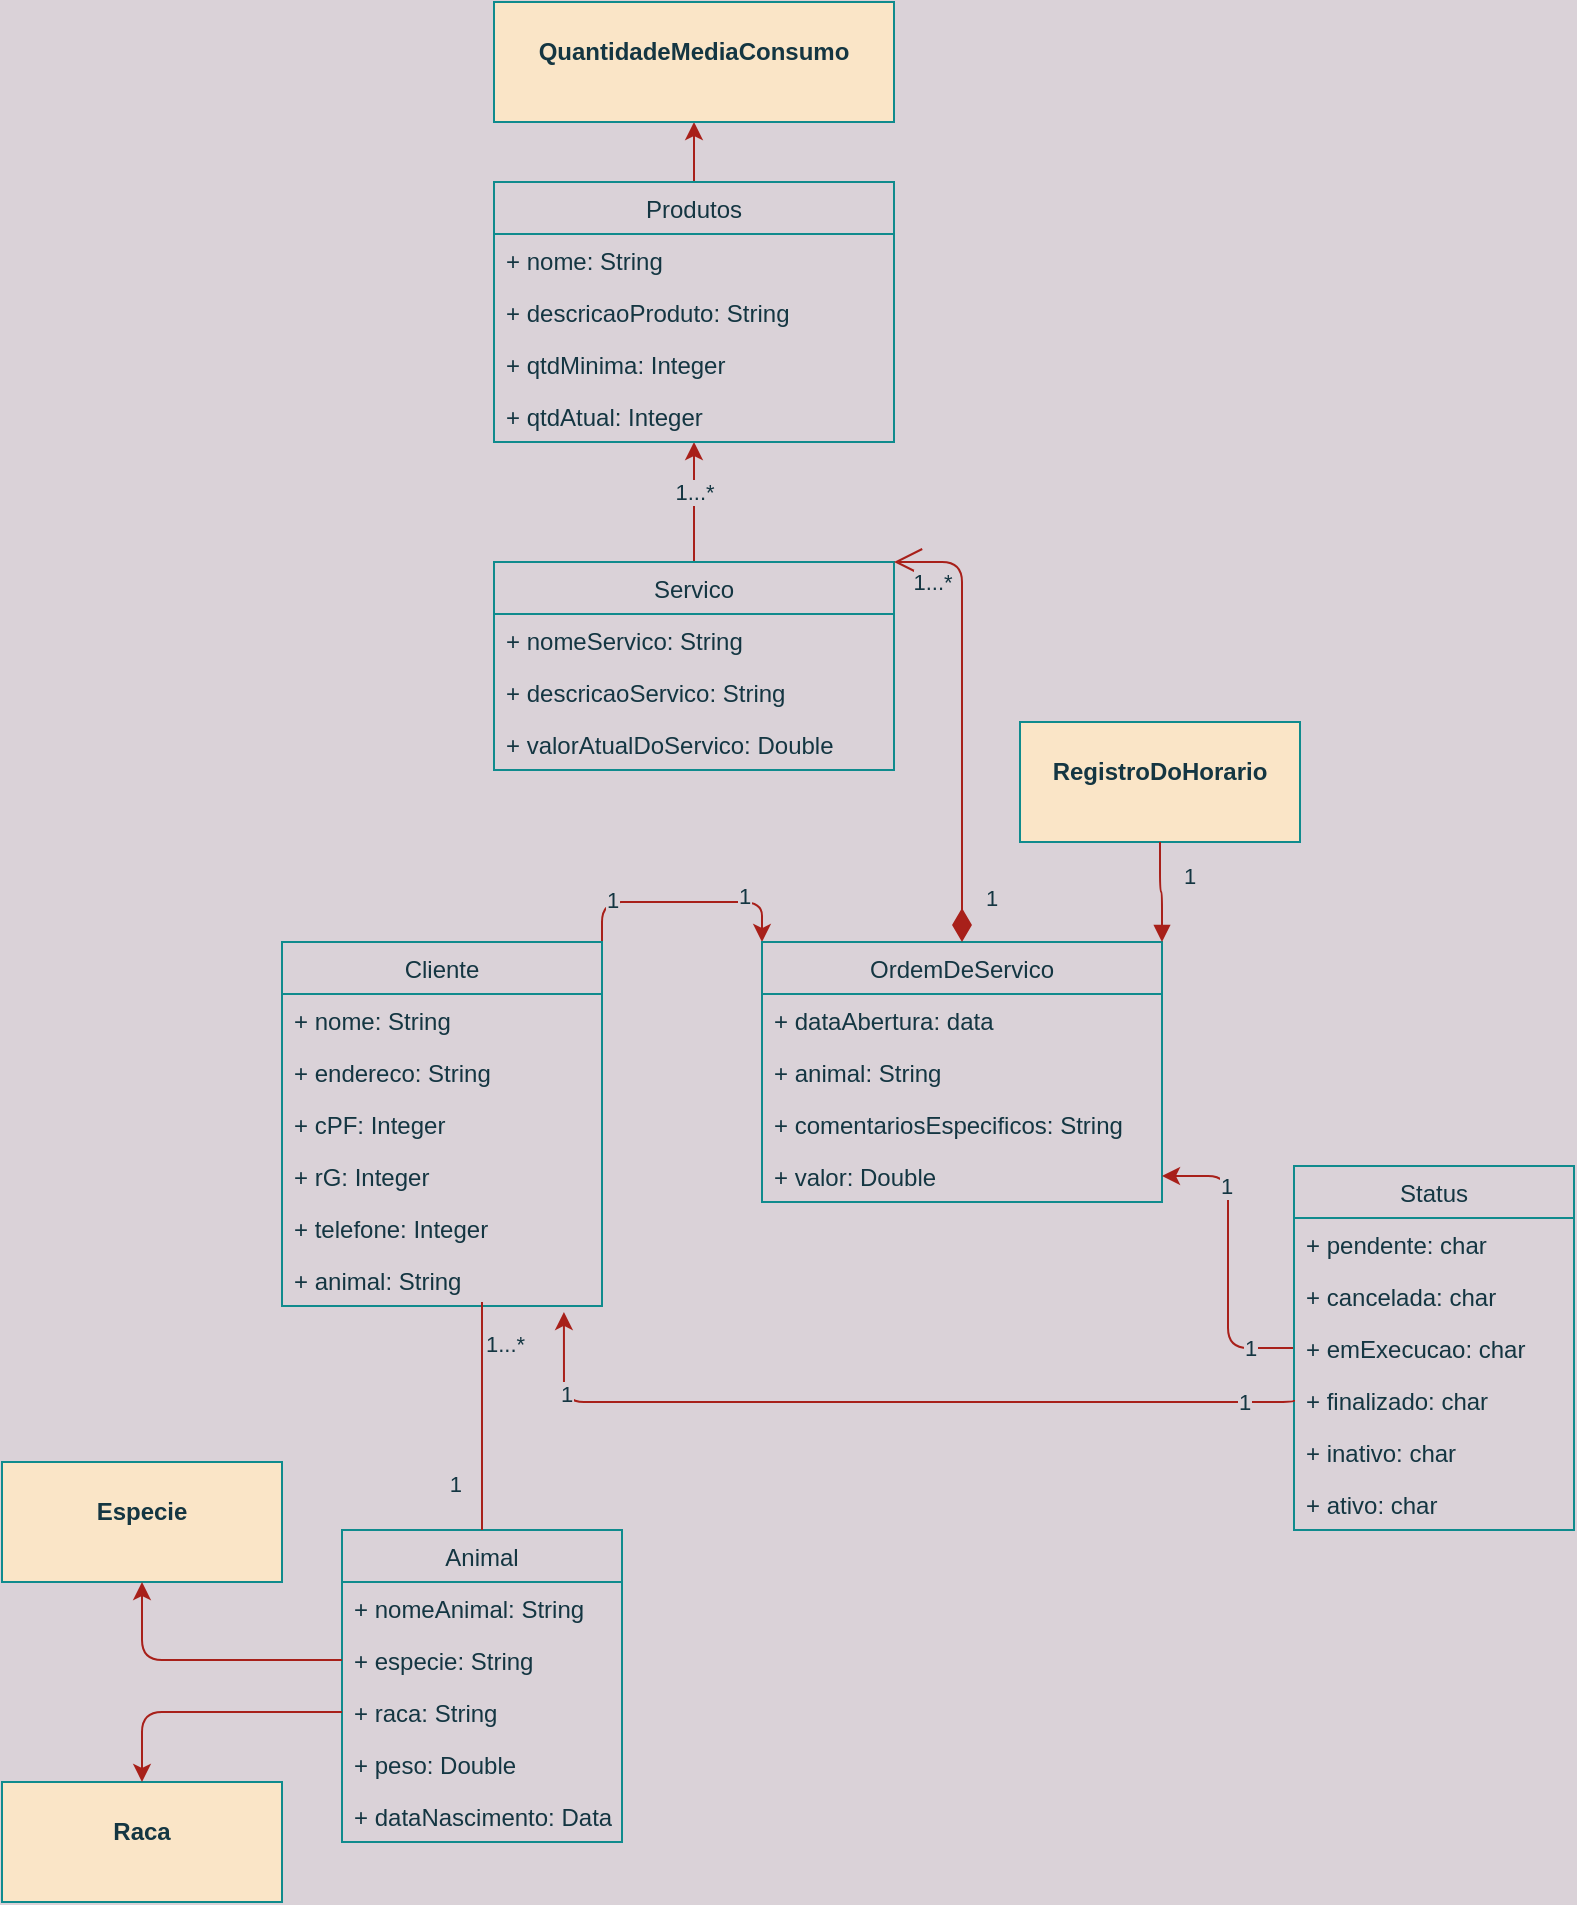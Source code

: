 <mxfile version="18.0.2" type="github">
  <diagram id="C5RBs43oDa-KdzZeNtuy" name="Page-1">
    <mxGraphModel dx="1480" dy="553" grid="1" gridSize="10" guides="1" tooltips="1" connect="1" arrows="1" fold="1" page="1" pageScale="1" pageWidth="827" pageHeight="1169" background="#DAD2D8" math="0" shadow="0">
      <root>
        <mxCell id="WIyWlLk6GJQsqaUBKTNV-0" />
        <mxCell id="WIyWlLk6GJQsqaUBKTNV-1" parent="WIyWlLk6GJQsqaUBKTNV-0" />
        <mxCell id="aK-d2TUzTkQ9TdtU_zbg-91" style="edgeStyle=orthogonalEdgeStyle;curved=0;rounded=1;sketch=0;orthogonalLoop=1;jettySize=auto;html=1;exitX=1;exitY=0;exitDx=0;exitDy=0;entryX=0;entryY=0;entryDx=0;entryDy=0;labelBackgroundColor=#DAD2D8;strokeColor=#A8201A;fontColor=#143642;" edge="1" parent="WIyWlLk6GJQsqaUBKTNV-1" source="-WMAqUKvxuHPdEfeoXhE-0" target="-WMAqUKvxuHPdEfeoXhE-9">
          <mxGeometry relative="1" as="geometry">
            <Array as="points">
              <mxPoint x="321" y="520" />
              <mxPoint x="401" y="520" />
            </Array>
          </mxGeometry>
        </mxCell>
        <mxCell id="aK-d2TUzTkQ9TdtU_zbg-92" value="1" style="edgeLabel;html=1;align=center;verticalAlign=middle;resizable=0;points=[];labelBackgroundColor=#DAD2D8;fontColor=#143642;" vertex="1" connectable="0" parent="aK-d2TUzTkQ9TdtU_zbg-91">
          <mxGeometry x="-0.583" y="1" relative="1" as="geometry">
            <mxPoint as="offset" />
          </mxGeometry>
        </mxCell>
        <mxCell id="aK-d2TUzTkQ9TdtU_zbg-93" value="1" style="edgeLabel;html=1;align=center;verticalAlign=middle;resizable=0;points=[];labelBackgroundColor=#DAD2D8;fontColor=#143642;" vertex="1" connectable="0" parent="aK-d2TUzTkQ9TdtU_zbg-91">
          <mxGeometry x="0.517" y="3" relative="1" as="geometry">
            <mxPoint as="offset" />
          </mxGeometry>
        </mxCell>
        <mxCell id="-WMAqUKvxuHPdEfeoXhE-0" value="Cliente" style="swimlane;fontStyle=0;childLayout=stackLayout;horizontal=1;startSize=26;fillColor=none;horizontalStack=0;resizeParent=1;resizeParentMax=0;resizeLast=0;collapsible=1;marginBottom=0;rounded=0;sketch=0;strokeColor=#0F8B8D;fontColor=#143642;" parent="WIyWlLk6GJQsqaUBKTNV-1" vertex="1">
          <mxGeometry x="161" y="540" width="160" height="182" as="geometry" />
        </mxCell>
        <mxCell id="-WMAqUKvxuHPdEfeoXhE-1" value="+ nome: String&#xa;" style="text;strokeColor=none;fillColor=none;align=left;verticalAlign=top;spacingLeft=4;spacingRight=4;overflow=hidden;rotatable=0;points=[[0,0.5],[1,0.5]];portConstraint=eastwest;rounded=0;sketch=0;fontColor=#143642;" parent="-WMAqUKvxuHPdEfeoXhE-0" vertex="1">
          <mxGeometry y="26" width="160" height="26" as="geometry" />
        </mxCell>
        <mxCell id="-WMAqUKvxuHPdEfeoXhE-2" value="+ endereco: String" style="text;strokeColor=none;fillColor=none;align=left;verticalAlign=top;spacingLeft=4;spacingRight=4;overflow=hidden;rotatable=0;points=[[0,0.5],[1,0.5]];portConstraint=eastwest;rounded=0;sketch=0;fontColor=#143642;" parent="-WMAqUKvxuHPdEfeoXhE-0" vertex="1">
          <mxGeometry y="52" width="160" height="26" as="geometry" />
        </mxCell>
        <mxCell id="-WMAqUKvxuHPdEfeoXhE-4" value="+ cPF: Integer" style="text;strokeColor=none;fillColor=none;align=left;verticalAlign=top;spacingLeft=4;spacingRight=4;overflow=hidden;rotatable=0;points=[[0,0.5],[1,0.5]];portConstraint=eastwest;rounded=0;sketch=0;fontColor=#143642;" parent="-WMAqUKvxuHPdEfeoXhE-0" vertex="1">
          <mxGeometry y="78" width="160" height="26" as="geometry" />
        </mxCell>
        <mxCell id="-WMAqUKvxuHPdEfeoXhE-8" value="+ rG: Integer" style="text;strokeColor=none;fillColor=none;align=left;verticalAlign=top;spacingLeft=4;spacingRight=4;overflow=hidden;rotatable=0;points=[[0,0.5],[1,0.5]];portConstraint=eastwest;rounded=0;sketch=0;fontColor=#143642;" parent="-WMAqUKvxuHPdEfeoXhE-0" vertex="1">
          <mxGeometry y="104" width="160" height="26" as="geometry" />
        </mxCell>
        <mxCell id="-WMAqUKvxuHPdEfeoXhE-6" value="+ telefone: Integer" style="text;strokeColor=none;fillColor=none;align=left;verticalAlign=top;spacingLeft=4;spacingRight=4;overflow=hidden;rotatable=0;points=[[0,0.5],[1,0.5]];portConstraint=eastwest;rounded=0;sketch=0;fontColor=#143642;" parent="-WMAqUKvxuHPdEfeoXhE-0" vertex="1">
          <mxGeometry y="130" width="160" height="26" as="geometry" />
        </mxCell>
        <mxCell id="-WMAqUKvxuHPdEfeoXhE-5" value="+ animal: String" style="text;strokeColor=none;fillColor=none;align=left;verticalAlign=top;spacingLeft=4;spacingRight=4;overflow=hidden;rotatable=0;points=[[0,0.5],[1,0.5]];portConstraint=eastwest;rounded=0;sketch=0;fontColor=#143642;" parent="-WMAqUKvxuHPdEfeoXhE-0" vertex="1">
          <mxGeometry y="156" width="160" height="26" as="geometry" />
        </mxCell>
        <mxCell id="-WMAqUKvxuHPdEfeoXhE-9" value="OrdemDeServico" style="swimlane;fontStyle=0;childLayout=stackLayout;horizontal=1;startSize=26;fillColor=none;horizontalStack=0;resizeParent=1;resizeParentMax=0;resizeLast=0;collapsible=1;marginBottom=0;rounded=0;sketch=0;strokeColor=#0F8B8D;fontColor=#143642;" parent="WIyWlLk6GJQsqaUBKTNV-1" vertex="1">
          <mxGeometry x="401" y="540" width="200" height="130" as="geometry" />
        </mxCell>
        <mxCell id="-WMAqUKvxuHPdEfeoXhE-10" value="+ dataAbertura: data" style="text;strokeColor=none;fillColor=none;align=left;verticalAlign=top;spacingLeft=4;spacingRight=4;overflow=hidden;rotatable=0;points=[[0,0.5],[1,0.5]];portConstraint=eastwest;rounded=0;sketch=0;fontColor=#143642;" parent="-WMAqUKvxuHPdEfeoXhE-9" vertex="1">
          <mxGeometry y="26" width="200" height="26" as="geometry" />
        </mxCell>
        <mxCell id="-WMAqUKvxuHPdEfeoXhE-11" value="+ animal: String" style="text;strokeColor=none;fillColor=none;align=left;verticalAlign=top;spacingLeft=4;spacingRight=4;overflow=hidden;rotatable=0;points=[[0,0.5],[1,0.5]];portConstraint=eastwest;rounded=0;sketch=0;fontColor=#143642;" parent="-WMAqUKvxuHPdEfeoXhE-9" vertex="1">
          <mxGeometry y="52" width="200" height="26" as="geometry" />
        </mxCell>
        <mxCell id="-WMAqUKvxuHPdEfeoXhE-12" value="+ comentariosEspecificos: String" style="text;strokeColor=none;fillColor=none;align=left;verticalAlign=top;spacingLeft=4;spacingRight=4;overflow=hidden;rotatable=0;points=[[0,0.5],[1,0.5]];portConstraint=eastwest;rounded=0;sketch=0;fontColor=#143642;" parent="-WMAqUKvxuHPdEfeoXhE-9" vertex="1">
          <mxGeometry y="78" width="200" height="26" as="geometry" />
        </mxCell>
        <mxCell id="aK-d2TUzTkQ9TdtU_zbg-4" value="+ valor: Double" style="text;strokeColor=none;fillColor=none;align=left;verticalAlign=top;spacingLeft=4;spacingRight=4;overflow=hidden;rotatable=0;points=[[0,0.5],[1,0.5]];portConstraint=eastwest;rounded=0;sketch=0;fontColor=#143642;" vertex="1" parent="-WMAqUKvxuHPdEfeoXhE-9">
          <mxGeometry y="104" width="200" height="26" as="geometry" />
        </mxCell>
        <mxCell id="aK-d2TUzTkQ9TdtU_zbg-24" value="" style="edgeStyle=orthogonalEdgeStyle;curved=0;rounded=1;sketch=0;orthogonalLoop=1;jettySize=auto;html=1;labelBackgroundColor=#DAD2D8;strokeColor=#A8201A;fontColor=#143642;" edge="1" parent="WIyWlLk6GJQsqaUBKTNV-1" source="aK-d2TUzTkQ9TdtU_zbg-5" target="aK-d2TUzTkQ9TdtU_zbg-4">
          <mxGeometry relative="1" as="geometry" />
        </mxCell>
        <mxCell id="aK-d2TUzTkQ9TdtU_zbg-97" value="1" style="edgeLabel;html=1;align=center;verticalAlign=middle;resizable=0;points=[];labelBackgroundColor=#DAD2D8;fontColor=#143642;" vertex="1" connectable="0" parent="aK-d2TUzTkQ9TdtU_zbg-24">
          <mxGeometry x="0.503" y="1" relative="1" as="geometry">
            <mxPoint as="offset" />
          </mxGeometry>
        </mxCell>
        <mxCell id="aK-d2TUzTkQ9TdtU_zbg-98" value="1" style="edgeLabel;html=1;align=center;verticalAlign=middle;resizable=0;points=[];labelBackgroundColor=#DAD2D8;fontColor=#143642;" vertex="1" connectable="0" parent="aK-d2TUzTkQ9TdtU_zbg-24">
          <mxGeometry x="-0.71" relative="1" as="geometry">
            <mxPoint as="offset" />
          </mxGeometry>
        </mxCell>
        <mxCell id="aK-d2TUzTkQ9TdtU_zbg-5" value="Status" style="swimlane;fontStyle=0;childLayout=stackLayout;horizontal=1;startSize=26;fillColor=none;horizontalStack=0;resizeParent=1;resizeParentMax=0;resizeLast=0;collapsible=1;marginBottom=0;rounded=0;sketch=0;strokeColor=#0F8B8D;fontColor=#143642;" vertex="1" parent="WIyWlLk6GJQsqaUBKTNV-1">
          <mxGeometry x="667" y="652" width="140" height="182" as="geometry" />
        </mxCell>
        <mxCell id="aK-d2TUzTkQ9TdtU_zbg-6" value="+ pendente: char" style="text;strokeColor=none;fillColor=none;align=left;verticalAlign=top;spacingLeft=4;spacingRight=4;overflow=hidden;rotatable=0;points=[[0,0.5],[1,0.5]];portConstraint=eastwest;rounded=0;sketch=0;fontColor=#143642;" vertex="1" parent="aK-d2TUzTkQ9TdtU_zbg-5">
          <mxGeometry y="26" width="140" height="26" as="geometry" />
        </mxCell>
        <mxCell id="aK-d2TUzTkQ9TdtU_zbg-7" value="+ cancelada: char" style="text;strokeColor=none;fillColor=none;align=left;verticalAlign=top;spacingLeft=4;spacingRight=4;overflow=hidden;rotatable=0;points=[[0,0.5],[1,0.5]];portConstraint=eastwest;rounded=0;sketch=0;fontColor=#143642;" vertex="1" parent="aK-d2TUzTkQ9TdtU_zbg-5">
          <mxGeometry y="52" width="140" height="26" as="geometry" />
        </mxCell>
        <mxCell id="aK-d2TUzTkQ9TdtU_zbg-8" value="+ emExecucao: char" style="text;strokeColor=none;fillColor=none;align=left;verticalAlign=top;spacingLeft=4;spacingRight=4;overflow=hidden;rotatable=0;points=[[0,0.5],[1,0.5]];portConstraint=eastwest;rounded=0;sketch=0;fontColor=#143642;" vertex="1" parent="aK-d2TUzTkQ9TdtU_zbg-5">
          <mxGeometry y="78" width="140" height="26" as="geometry" />
        </mxCell>
        <mxCell id="aK-d2TUzTkQ9TdtU_zbg-10" value="+ finalizado: char" style="text;strokeColor=none;fillColor=none;align=left;verticalAlign=top;spacingLeft=4;spacingRight=4;overflow=hidden;rotatable=0;points=[[0,0.5],[1,0.5]];portConstraint=eastwest;rounded=0;sketch=0;fontColor=#143642;" vertex="1" parent="aK-d2TUzTkQ9TdtU_zbg-5">
          <mxGeometry y="104" width="140" height="26" as="geometry" />
        </mxCell>
        <mxCell id="aK-d2TUzTkQ9TdtU_zbg-9" value="+ inativo: char" style="text;strokeColor=none;fillColor=none;align=left;verticalAlign=top;spacingLeft=4;spacingRight=4;overflow=hidden;rotatable=0;points=[[0,0.5],[1,0.5]];portConstraint=eastwest;rounded=0;sketch=0;fontColor=#143642;" vertex="1" parent="aK-d2TUzTkQ9TdtU_zbg-5">
          <mxGeometry y="130" width="140" height="26" as="geometry" />
        </mxCell>
        <mxCell id="aK-d2TUzTkQ9TdtU_zbg-12" value="+ ativo: char" style="text;strokeColor=none;fillColor=none;align=left;verticalAlign=top;spacingLeft=4;spacingRight=4;overflow=hidden;rotatable=0;points=[[0,0.5],[1,0.5]];portConstraint=eastwest;rounded=0;sketch=0;fontColor=#143642;" vertex="1" parent="aK-d2TUzTkQ9TdtU_zbg-5">
          <mxGeometry y="156" width="140" height="26" as="geometry" />
        </mxCell>
        <mxCell id="aK-d2TUzTkQ9TdtU_zbg-13" value="&lt;p style=&quot;margin:0px;margin-top:4px;text-align:center;&quot;&gt;&lt;br&gt;&lt;b&gt;RegistroDoHorario&lt;/b&gt;&lt;/p&gt;" style="verticalAlign=top;align=left;overflow=fill;fontSize=12;fontFamily=Helvetica;html=1;rounded=0;sketch=0;fillColor=#FAE5C7;strokeColor=#0F8B8D;fontColor=#143642;" vertex="1" parent="WIyWlLk6GJQsqaUBKTNV-1">
          <mxGeometry x="530" y="430" width="140" height="60" as="geometry" />
        </mxCell>
        <mxCell id="aK-d2TUzTkQ9TdtU_zbg-20" value="" style="endArrow=block;endFill=1;html=1;edgeStyle=orthogonalEdgeStyle;align=left;verticalAlign=top;rounded=1;sketch=0;curved=0;exitX=0.5;exitY=1;exitDx=0;exitDy=0;entryX=1;entryY=0;entryDx=0;entryDy=0;labelBackgroundColor=#DAD2D8;strokeColor=#A8201A;fontColor=#143642;" edge="1" parent="WIyWlLk6GJQsqaUBKTNV-1" source="aK-d2TUzTkQ9TdtU_zbg-13" target="-WMAqUKvxuHPdEfeoXhE-9">
          <mxGeometry x="-1" relative="1" as="geometry">
            <mxPoint x="591" y="580" as="sourcePoint" />
            <mxPoint x="751" y="580" as="targetPoint" />
          </mxGeometry>
        </mxCell>
        <mxCell id="aK-d2TUzTkQ9TdtU_zbg-21" value="1" style="edgeLabel;resizable=0;html=1;align=left;verticalAlign=bottom;rounded=0;sketch=0;labelBackgroundColor=#DAD2D8;fontColor=#143642;" connectable="0" vertex="1" parent="aK-d2TUzTkQ9TdtU_zbg-20">
          <mxGeometry x="-1" relative="1" as="geometry">
            <mxPoint x="10" y="25" as="offset" />
          </mxGeometry>
        </mxCell>
        <mxCell id="aK-d2TUzTkQ9TdtU_zbg-77" value="" style="edgeStyle=orthogonalEdgeStyle;curved=0;rounded=1;sketch=0;orthogonalLoop=1;jettySize=auto;html=1;labelBackgroundColor=#DAD2D8;strokeColor=#A8201A;fontColor=#143642;" edge="1" parent="WIyWlLk6GJQsqaUBKTNV-1" source="aK-d2TUzTkQ9TdtU_zbg-36" target="aK-d2TUzTkQ9TdtU_zbg-73">
          <mxGeometry relative="1" as="geometry" />
        </mxCell>
        <mxCell id="aK-d2TUzTkQ9TdtU_zbg-83" value="1...*" style="edgeLabel;html=1;align=center;verticalAlign=middle;resizable=0;points=[];labelBackgroundColor=#DAD2D8;fontColor=#143642;" vertex="1" connectable="0" parent="aK-d2TUzTkQ9TdtU_zbg-77">
          <mxGeometry x="0.738" y="2" relative="1" as="geometry">
            <mxPoint x="2" y="17" as="offset" />
          </mxGeometry>
        </mxCell>
        <mxCell id="aK-d2TUzTkQ9TdtU_zbg-36" value="Servico" style="swimlane;fontStyle=0;childLayout=stackLayout;horizontal=1;startSize=26;fillColor=none;horizontalStack=0;resizeParent=1;resizeParentMax=0;resizeLast=0;collapsible=1;marginBottom=0;rounded=0;sketch=0;strokeColor=#0F8B8D;fontColor=#143642;" vertex="1" parent="WIyWlLk6GJQsqaUBKTNV-1">
          <mxGeometry x="267" y="350" width="200" height="104" as="geometry" />
        </mxCell>
        <mxCell id="aK-d2TUzTkQ9TdtU_zbg-37" value="+ nomeServico: String" style="text;strokeColor=none;fillColor=none;align=left;verticalAlign=top;spacingLeft=4;spacingRight=4;overflow=hidden;rotatable=0;points=[[0,0.5],[1,0.5]];portConstraint=eastwest;rounded=0;sketch=0;fontColor=#143642;" vertex="1" parent="aK-d2TUzTkQ9TdtU_zbg-36">
          <mxGeometry y="26" width="200" height="26" as="geometry" />
        </mxCell>
        <mxCell id="aK-d2TUzTkQ9TdtU_zbg-38" value="+ descricaoServico: String" style="text;strokeColor=none;fillColor=none;align=left;verticalAlign=top;spacingLeft=4;spacingRight=4;overflow=hidden;rotatable=0;points=[[0,0.5],[1,0.5]];portConstraint=eastwest;rounded=0;sketch=0;fontColor=#143642;" vertex="1" parent="aK-d2TUzTkQ9TdtU_zbg-36">
          <mxGeometry y="52" width="200" height="26" as="geometry" />
        </mxCell>
        <mxCell id="aK-d2TUzTkQ9TdtU_zbg-39" value="+ valorAtualDoServico: Double" style="text;strokeColor=none;fillColor=none;align=left;verticalAlign=top;spacingLeft=4;spacingRight=4;overflow=hidden;rotatable=0;points=[[0,0.5],[1,0.5]];portConstraint=eastwest;rounded=0;sketch=0;fontColor=#143642;" vertex="1" parent="aK-d2TUzTkQ9TdtU_zbg-36">
          <mxGeometry y="78" width="200" height="26" as="geometry" />
        </mxCell>
        <mxCell id="aK-d2TUzTkQ9TdtU_zbg-48" value="1" style="endArrow=open;html=1;endSize=12;startArrow=diamondThin;startSize=14;startFill=1;edgeStyle=orthogonalEdgeStyle;align=left;verticalAlign=bottom;rounded=1;sketch=0;curved=0;exitX=0.5;exitY=0;exitDx=0;exitDy=0;entryX=1;entryY=0;entryDx=0;entryDy=0;labelBackgroundColor=#DAD2D8;strokeColor=#A8201A;fontColor=#143642;" edge="1" parent="WIyWlLk6GJQsqaUBKTNV-1" source="-WMAqUKvxuHPdEfeoXhE-9" target="aK-d2TUzTkQ9TdtU_zbg-36">
          <mxGeometry x="-0.882" y="-10" relative="1" as="geometry">
            <mxPoint x="351" y="410" as="sourcePoint" />
            <mxPoint x="637" y="370" as="targetPoint" />
            <Array as="points">
              <mxPoint x="501" y="350" />
            </Array>
            <mxPoint as="offset" />
          </mxGeometry>
        </mxCell>
        <mxCell id="aK-d2TUzTkQ9TdtU_zbg-49" value="1...*" style="edgeLabel;html=1;align=center;verticalAlign=middle;resizable=0;points=[];labelBackgroundColor=#DAD2D8;fontColor=#143642;" vertex="1" connectable="0" parent="aK-d2TUzTkQ9TdtU_zbg-48">
          <mxGeometry x="0.812" y="3" relative="1" as="geometry">
            <mxPoint x="-2" y="7" as="offset" />
          </mxGeometry>
        </mxCell>
        <mxCell id="aK-d2TUzTkQ9TdtU_zbg-52" value="Animal" style="swimlane;fontStyle=0;childLayout=stackLayout;horizontal=1;startSize=26;fillColor=none;horizontalStack=0;resizeParent=1;resizeParentMax=0;resizeLast=0;collapsible=1;marginBottom=0;rounded=0;sketch=0;strokeColor=#0F8B8D;fontColor=#143642;" vertex="1" parent="WIyWlLk6GJQsqaUBKTNV-1">
          <mxGeometry x="191" y="834" width="140" height="156" as="geometry" />
        </mxCell>
        <mxCell id="aK-d2TUzTkQ9TdtU_zbg-53" value="+ nomeAnimal: String" style="text;strokeColor=none;fillColor=none;align=left;verticalAlign=top;spacingLeft=4;spacingRight=4;overflow=hidden;rotatable=0;points=[[0,0.5],[1,0.5]];portConstraint=eastwest;rounded=0;sketch=0;fontColor=#143642;" vertex="1" parent="aK-d2TUzTkQ9TdtU_zbg-52">
          <mxGeometry y="26" width="140" height="26" as="geometry" />
        </mxCell>
        <mxCell id="aK-d2TUzTkQ9TdtU_zbg-54" value="+ especie: String" style="text;strokeColor=none;fillColor=none;align=left;verticalAlign=top;spacingLeft=4;spacingRight=4;overflow=hidden;rotatable=0;points=[[0,0.5],[1,0.5]];portConstraint=eastwest;rounded=0;sketch=0;fontColor=#143642;" vertex="1" parent="aK-d2TUzTkQ9TdtU_zbg-52">
          <mxGeometry y="52" width="140" height="26" as="geometry" />
        </mxCell>
        <mxCell id="aK-d2TUzTkQ9TdtU_zbg-56" value="+ raca: String" style="text;strokeColor=none;fillColor=none;align=left;verticalAlign=top;spacingLeft=4;spacingRight=4;overflow=hidden;rotatable=0;points=[[0,0.5],[1,0.5]];portConstraint=eastwest;rounded=0;sketch=0;fontColor=#143642;" vertex="1" parent="aK-d2TUzTkQ9TdtU_zbg-52">
          <mxGeometry y="78" width="140" height="26" as="geometry" />
        </mxCell>
        <mxCell id="aK-d2TUzTkQ9TdtU_zbg-57" value="+ peso: Double" style="text;strokeColor=none;fillColor=none;align=left;verticalAlign=top;spacingLeft=4;spacingRight=4;overflow=hidden;rotatable=0;points=[[0,0.5],[1,0.5]];portConstraint=eastwest;rounded=0;sketch=0;fontColor=#143642;" vertex="1" parent="aK-d2TUzTkQ9TdtU_zbg-52">
          <mxGeometry y="104" width="140" height="26" as="geometry" />
        </mxCell>
        <mxCell id="aK-d2TUzTkQ9TdtU_zbg-55" value="+ dataNascimento: Data" style="text;strokeColor=none;fillColor=none;align=left;verticalAlign=top;spacingLeft=4;spacingRight=4;overflow=hidden;rotatable=0;points=[[0,0.5],[1,0.5]];portConstraint=eastwest;rounded=0;sketch=0;fontColor=#143642;" vertex="1" parent="aK-d2TUzTkQ9TdtU_zbg-52">
          <mxGeometry y="130" width="140" height="26" as="geometry" />
        </mxCell>
        <mxCell id="aK-d2TUzTkQ9TdtU_zbg-62" value="" style="endArrow=none;html=1;edgeStyle=orthogonalEdgeStyle;rounded=1;sketch=0;curved=0;entryX=0.5;entryY=0;entryDx=0;entryDy=0;exitX=0.625;exitY=0.923;exitDx=0;exitDy=0;exitPerimeter=0;labelBackgroundColor=#DAD2D8;strokeColor=#A8201A;fontColor=#143642;" edge="1" parent="WIyWlLk6GJQsqaUBKTNV-1" source="-WMAqUKvxuHPdEfeoXhE-5" target="aK-d2TUzTkQ9TdtU_zbg-52">
          <mxGeometry relative="1" as="geometry">
            <mxPoint x="261" y="730" as="sourcePoint" />
            <mxPoint x="301" y="780" as="targetPoint" />
            <Array as="points">
              <mxPoint x="261" y="750" />
              <mxPoint x="261" y="750" />
            </Array>
          </mxGeometry>
        </mxCell>
        <mxCell id="aK-d2TUzTkQ9TdtU_zbg-63" value="1...*" style="edgeLabel;resizable=0;html=1;align=left;verticalAlign=bottom;rounded=0;sketch=0;labelBackgroundColor=#DAD2D8;fontColor=#143642;" connectable="0" vertex="1" parent="aK-d2TUzTkQ9TdtU_zbg-62">
          <mxGeometry x="-1" relative="1" as="geometry">
            <mxPoint y="30" as="offset" />
          </mxGeometry>
        </mxCell>
        <mxCell id="aK-d2TUzTkQ9TdtU_zbg-64" value="1" style="edgeLabel;resizable=0;html=1;align=right;verticalAlign=bottom;rounded=0;sketch=0;labelBackgroundColor=#DAD2D8;fontColor=#143642;" connectable="0" vertex="1" parent="aK-d2TUzTkQ9TdtU_zbg-62">
          <mxGeometry x="1" relative="1" as="geometry">
            <mxPoint x="-10" y="-14" as="offset" />
          </mxGeometry>
        </mxCell>
        <mxCell id="aK-d2TUzTkQ9TdtU_zbg-66" value="&lt;p style=&quot;margin:0px;margin-top:4px;text-align:center;&quot;&gt;&lt;br&gt;&lt;b&gt;Especie&lt;/b&gt;&lt;/p&gt;&lt;p style=&quot;margin:0px;margin-top:4px;text-align:center;&quot;&gt;&lt;b&gt;&lt;br&gt;&lt;/b&gt;&lt;/p&gt;" style="verticalAlign=top;align=left;overflow=fill;fontSize=12;fontFamily=Helvetica;html=1;rounded=0;sketch=0;fillColor=#FAE5C7;strokeColor=#0F8B8D;fontColor=#143642;" vertex="1" parent="WIyWlLk6GJQsqaUBKTNV-1">
          <mxGeometry x="21" y="800" width="140" height="60" as="geometry" />
        </mxCell>
        <mxCell id="aK-d2TUzTkQ9TdtU_zbg-70" style="edgeStyle=orthogonalEdgeStyle;curved=0;rounded=1;sketch=0;orthogonalLoop=1;jettySize=auto;html=1;exitX=0;exitY=0.5;exitDx=0;exitDy=0;entryX=0.5;entryY=1;entryDx=0;entryDy=0;labelBackgroundColor=#DAD2D8;strokeColor=#A8201A;fontColor=#143642;" edge="1" parent="WIyWlLk6GJQsqaUBKTNV-1" source="aK-d2TUzTkQ9TdtU_zbg-54" target="aK-d2TUzTkQ9TdtU_zbg-66">
          <mxGeometry relative="1" as="geometry" />
        </mxCell>
        <mxCell id="aK-d2TUzTkQ9TdtU_zbg-71" value="&lt;p style=&quot;margin:0px;margin-top:4px;text-align:center;&quot;&gt;&lt;br&gt;&lt;b&gt;Raca&lt;/b&gt;&lt;/p&gt;&lt;p style=&quot;margin:0px;margin-top:4px;text-align:center;&quot;&gt;&lt;b&gt;&lt;br&gt;&lt;/b&gt;&lt;/p&gt;" style="verticalAlign=top;align=left;overflow=fill;fontSize=12;fontFamily=Helvetica;html=1;rounded=0;sketch=0;fillColor=#FAE5C7;strokeColor=#0F8B8D;fontColor=#143642;" vertex="1" parent="WIyWlLk6GJQsqaUBKTNV-1">
          <mxGeometry x="21" y="960" width="140" height="60" as="geometry" />
        </mxCell>
        <mxCell id="aK-d2TUzTkQ9TdtU_zbg-72" style="edgeStyle=orthogonalEdgeStyle;curved=0;rounded=1;sketch=0;orthogonalLoop=1;jettySize=auto;html=1;exitX=0;exitY=0.5;exitDx=0;exitDy=0;labelBackgroundColor=#DAD2D8;strokeColor=#A8201A;fontColor=#143642;" edge="1" parent="WIyWlLk6GJQsqaUBKTNV-1" source="aK-d2TUzTkQ9TdtU_zbg-56" target="aK-d2TUzTkQ9TdtU_zbg-71">
          <mxGeometry relative="1" as="geometry" />
        </mxCell>
        <mxCell id="aK-d2TUzTkQ9TdtU_zbg-80" style="edgeStyle=orthogonalEdgeStyle;curved=0;rounded=1;sketch=0;orthogonalLoop=1;jettySize=auto;html=1;exitX=0.5;exitY=0;exitDx=0;exitDy=0;entryX=0.5;entryY=1;entryDx=0;entryDy=0;labelBackgroundColor=#DAD2D8;strokeColor=#A8201A;fontColor=#143642;" edge="1" parent="WIyWlLk6GJQsqaUBKTNV-1" source="aK-d2TUzTkQ9TdtU_zbg-73" target="aK-d2TUzTkQ9TdtU_zbg-79">
          <mxGeometry relative="1" as="geometry">
            <mxPoint x="361" y="40" as="targetPoint" />
          </mxGeometry>
        </mxCell>
        <mxCell id="aK-d2TUzTkQ9TdtU_zbg-73" value="Produtos" style="swimlane;fontStyle=0;childLayout=stackLayout;horizontal=1;startSize=26;fillColor=none;horizontalStack=0;resizeParent=1;resizeParentMax=0;resizeLast=0;collapsible=1;marginBottom=0;rounded=0;sketch=0;strokeColor=#0F8B8D;fontColor=#143642;" vertex="1" parent="WIyWlLk6GJQsqaUBKTNV-1">
          <mxGeometry x="267" y="160" width="200" height="130" as="geometry" />
        </mxCell>
        <mxCell id="aK-d2TUzTkQ9TdtU_zbg-74" value="+ nome: String" style="text;strokeColor=none;fillColor=none;align=left;verticalAlign=top;spacingLeft=4;spacingRight=4;overflow=hidden;rotatable=0;points=[[0,0.5],[1,0.5]];portConstraint=eastwest;rounded=0;sketch=0;fontColor=#143642;" vertex="1" parent="aK-d2TUzTkQ9TdtU_zbg-73">
          <mxGeometry y="26" width="200" height="26" as="geometry" />
        </mxCell>
        <mxCell id="aK-d2TUzTkQ9TdtU_zbg-75" value="+ descricaoProduto: String" style="text;strokeColor=none;fillColor=none;align=left;verticalAlign=top;spacingLeft=4;spacingRight=4;overflow=hidden;rotatable=0;points=[[0,0.5],[1,0.5]];portConstraint=eastwest;rounded=0;sketch=0;fontColor=#143642;" vertex="1" parent="aK-d2TUzTkQ9TdtU_zbg-73">
          <mxGeometry y="52" width="200" height="26" as="geometry" />
        </mxCell>
        <mxCell id="aK-d2TUzTkQ9TdtU_zbg-76" value="+ qtdMinima: Integer" style="text;strokeColor=none;fillColor=none;align=left;verticalAlign=top;spacingLeft=4;spacingRight=4;overflow=hidden;rotatable=0;points=[[0,0.5],[1,0.5]];portConstraint=eastwest;rounded=0;sketch=0;fontColor=#143642;" vertex="1" parent="aK-d2TUzTkQ9TdtU_zbg-73">
          <mxGeometry y="78" width="200" height="26" as="geometry" />
        </mxCell>
        <mxCell id="aK-d2TUzTkQ9TdtU_zbg-84" value="+ qtdAtual: Integer" style="text;strokeColor=none;fillColor=none;align=left;verticalAlign=top;spacingLeft=4;spacingRight=4;overflow=hidden;rotatable=0;points=[[0,0.5],[1,0.5]];portConstraint=eastwest;rounded=0;sketch=0;fontColor=#143642;" vertex="1" parent="aK-d2TUzTkQ9TdtU_zbg-73">
          <mxGeometry y="104" width="200" height="26" as="geometry" />
        </mxCell>
        <mxCell id="aK-d2TUzTkQ9TdtU_zbg-79" value="&lt;p style=&quot;margin:0px;margin-top:4px;text-align:center;&quot;&gt;&lt;br&gt;&lt;b&gt;QuantidadeMediaConsumo&lt;/b&gt;&lt;/p&gt;" style="verticalAlign=top;align=left;overflow=fill;fontSize=12;fontFamily=Helvetica;html=1;rounded=0;sketch=0;fillColor=#FAE5C7;strokeColor=#0F8B8D;fontColor=#143642;" vertex="1" parent="WIyWlLk6GJQsqaUBKTNV-1">
          <mxGeometry x="267" y="70" width="200" height="60" as="geometry" />
        </mxCell>
        <mxCell id="aK-d2TUzTkQ9TdtU_zbg-87" style="edgeStyle=orthogonalEdgeStyle;curved=0;rounded=1;sketch=0;orthogonalLoop=1;jettySize=auto;html=1;exitX=0;exitY=0.5;exitDx=0;exitDy=0;entryX=0.881;entryY=1.115;entryDx=0;entryDy=0;entryPerimeter=0;labelBackgroundColor=#DAD2D8;strokeColor=#A8201A;fontColor=#143642;" edge="1" parent="WIyWlLk6GJQsqaUBKTNV-1" source="aK-d2TUzTkQ9TdtU_zbg-10" target="-WMAqUKvxuHPdEfeoXhE-5">
          <mxGeometry relative="1" as="geometry">
            <Array as="points">
              <mxPoint x="667" y="770" />
              <mxPoint x="302" y="770" />
            </Array>
          </mxGeometry>
        </mxCell>
        <mxCell id="aK-d2TUzTkQ9TdtU_zbg-88" value="1" style="edgeLabel;html=1;align=center;verticalAlign=middle;resizable=0;points=[];labelBackgroundColor=#DAD2D8;fontColor=#143642;" vertex="1" connectable="0" parent="aK-d2TUzTkQ9TdtU_zbg-87">
          <mxGeometry x="-0.874" relative="1" as="geometry">
            <mxPoint as="offset" />
          </mxGeometry>
        </mxCell>
        <mxCell id="aK-d2TUzTkQ9TdtU_zbg-89" value="1" style="edgeLabel;html=1;align=center;verticalAlign=middle;resizable=0;points=[];labelBackgroundColor=#DAD2D8;fontColor=#143642;" vertex="1" connectable="0" parent="aK-d2TUzTkQ9TdtU_zbg-87">
          <mxGeometry x="0.8" y="-1" relative="1" as="geometry">
            <mxPoint as="offset" />
          </mxGeometry>
        </mxCell>
      </root>
    </mxGraphModel>
  </diagram>
</mxfile>
